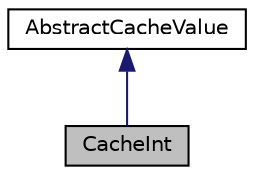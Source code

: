 digraph "CacheInt"
{
 // LATEX_PDF_SIZE
  edge [fontname="Helvetica",fontsize="10",labelfontname="Helvetica",labelfontsize="10"];
  node [fontname="Helvetica",fontsize="10",shape=record];
  Node1 [label="CacheInt",height=0.2,width=0.4,color="black", fillcolor="grey75", style="filled", fontcolor="black",tooltip="A cache value that contains an integer."];
  Node2 -> Node1 [dir="back",color="midnightblue",fontsize="10",style="solid"];
  Node2 [label="AbstractCacheValue",height=0.2,width=0.4,color="black", fillcolor="white", style="filled",URL="$classAbstractCacheValue.html",tooltip="Abstract base class for cache values."];
}
